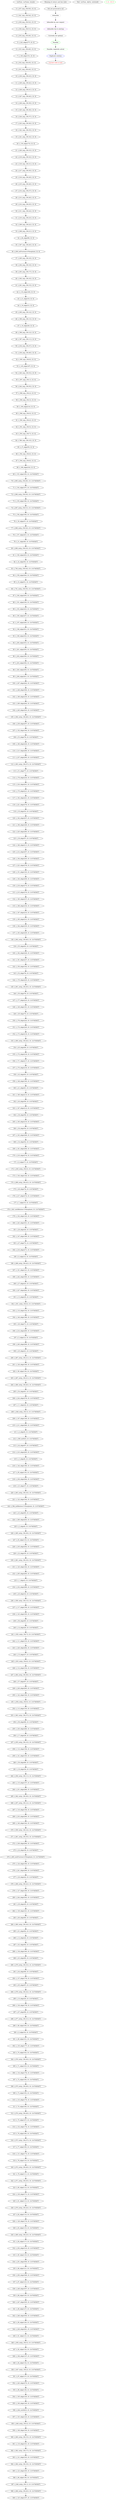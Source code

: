 digraph g {
legend_varNames [ label="varNum: varName, bounds" ]
legend_varNames_0 [ label="0: x_637_in(p_{58,50}), [0, 0]" ]
legend_varNames_1 [ label="1: x_641_in(p_{58,54}), [0, 0]" ]
legend_varNames_2 [ label="2: x_639_in(p_{58,52}), [0, 0]" ]
legend_varNames_3 [ label="3: x_638_in(p_{58,51}), [0, 0]" ]
legend_varNames_4 [ label="4: x_635_in(p_{58,48}), [0, 0]" ]
legend_varNames_5 [ label="5: x_222_edge(277), [0, 0]" ]
legend_varNames_6 [ label="6: x_633_in(p_{58,46}), [0, 0]" ]
legend_varNames_7 [ label="7: x_109_edge(151), [0, 0]" ]
legend_varNames_8 [ label="8: x_632_in(p_{58,45}), [0, 0]" ]
legend_varNames_9 [ label="9: x_631_in(p_{58,44}), [0, 0]" ]
legend_varNames_10 [ label="10: x_630_in(p_{58,43}), [0, 0]" ]
legend_varNames_11 [ label="11: x_629_in(p_{58,42}), [0, 0]" ]
legend_varNames_12 [ label="12: x_628_in(p_{58,41}), [0, 0]" ]
legend_varNames_13 [ label="13: x_627_in(p_{58,40}), [0, 0]" ]
legend_varNames_14 [ label="14: x_626_in(p_{58,39}), [0, 0]" ]
legend_varNames_15 [ label="15: x_625_in(p_{58,38}), [0, 0]" ]
legend_varNames_16 [ label="16: x_624_in(p_{58,37}), [0, 0]" ]
legend_varNames_17 [ label="17: x_623_in(p_{58,36}), [0, 0]" ]
legend_varNames_18 [ label="18: x_622_in(p_{58,35}), [0, 0]" ]
legend_varNames_19 [ label="19: x_621_in(p_{58,34}), [0, 0]" ]
legend_varNames_20 [ label="20: x_130_edge(172), [0, 0]" ]
legend_varNames_21 [ label="21: x_620_in(p_{58,33}), [0, 0]" ]
legend_varNames_22 [ label="22: x_619_in(p_{58,32}), [0, 0]" ]
legend_varNames_23 [ label="23: x_618_in(p_{58,31}), [0, 0]" ]
legend_varNames_24 [ label="24: x_617_in(p_{58,30}), [0, 0]" ]
legend_varNames_25 [ label="25: x_616_in(p_{58,29}), [0, 0]" ]
legend_varNames_26 [ label="26: x_615_in(p_{58,28}), [0, 0]" ]
legend_varNames_27 [ label="27: x_614_in(p_{58,27}), [0, 0]" ]
legend_varNames_28 [ label="28: x_613_in(p_{58,26}), [0, 0]" ]
legend_varNames_29 [ label="29: x_612_in(p_{58,25}), [0, 0]" ]
legend_varNames_30 [ label="30: x_611_in(p_{58,24}), [0, 0]" ]
legend_varNames_31 [ label="31: x_610_in(p_{58,23}), [0, 0]" ]
legend_varNames_32 [ label="32: x_609_in(p_{58,22}), [0, 0]" ]
legend_varNames_33 [ label="33: x_608_in(p_{58,21}), [0, 0]" ]
legend_varNames_34 [ label="34: x_66_edge(98), [0, 0]" ]
legend_varNames_35 [ label="35: x_607_in(p_{58,20}), [0, 0]" ]
legend_varNames_36 [ label="36: x_606_in(Fructose-6-Phosphate), [0, 0]" ]
legend_varNames_37 [ label="37: x_605_in(p_{58,19}), [0, 0]" ]
legend_varNames_38 [ label="38: x_604_in(p_{58,18}), [0, 0]" ]
legend_varNames_39 [ label="39: x_603_in(p_{58,17}), [0, 0]" ]
legend_varNames_40 [ label="40: x_602_in(p_{58,16}), [0, 0]" ]
legend_varNames_41 [ label="41: x_601_in(p_{58,15}), [0, 0]" ]
legend_varNames_42 [ label="42: x_118_edge(160), [0, 0]" ]
legend_varNames_43 [ label="43: x_21_edge(33), [0, 0]" ]
legend_varNames_44 [ label="44: x_19_edge(31), [0, 0]" ]
legend_varNames_45 [ label="45: x_600_in(p_{58,14}), [0, 0]" ]
legend_varNames_46 [ label="46: x_599_in(p_{58,13}), [0, 0]" ]
legend_varNames_47 [ label="47: x_16_edge(28), [0, 0]" ]
legend_varNames_48 [ label="48: x_598_in(p_{58,12}), [0, 0]" ]
legend_varNames_49 [ label="49: x_597_in(p_{58,11}), [0, 0]" ]
legend_varNames_50 [ label="50: x_634_in(p_{58,47}), [0, 0]" ]
legend_varNames_51 [ label="51: x_636_in(p_{58,49}), [0, 0]" ]
legend_varNames_52 [ label="52: x_595_in(p_{58,9}), [0, 0]" ]
legend_varNames_53 [ label="53: x_145_edge(187), [0, 0]" ]
legend_varNames_54 [ label="54: x_640_in(p_{58,53}), [0, 0]" ]
legend_varNames_55 [ label="55: x_587_in(p_{58,1}), [0, 0]" ]
legend_varNames_56 [ label="56: x_642_in(p_{58,55}), [0, 0]" ]
legend_varNames_57 [ label="57: x_588_in(p_{58,2}), [0, 0]" ]
legend_varNames_58 [ label="58: x_589_in(p_{58,3}), [0, 0]" ]
legend_varNames_59 [ label="59: x_169_edge(214), [0, 0]" ]
legend_varNames_60 [ label="60: x_586_in(p_{58,0}), [0, 0]" ]
legend_varNames_61 [ label="61: x_590_in(p_{58,4}), [0, 0]" ]
legend_varNames_62 [ label="62: x_591_in(p_{58,5}), [0, 0]" ]
legend_varNames_63 [ label="63: x_593_in(p_{58,7}), [0, 0]" ]
legend_varNames_64 [ label="64: x_596_in(p_{58,10}), [0, 0]" ]
legend_varNames_65 [ label="65: x_37_edge(55), [0, 0]" ]
legend_varNames_66 [ label="66: x_592_in(p_{58,6}), [0, 0]" ]
legend_varNames_67 [ label="67: x_594_in(p_{58,8}), [0, 0]" ]
legend_varNames_68 [ label="68: x_186_edge(232), [0, 0]" ]
legend_varNames_69 [ label="69: x_153_edge(195), [0, 2147483647]" ]
legend_varNames_70 [ label="70: x_695_out(p_{58,49}), [0, 2147483647]" ]
legend_varNames_71 [ label="71: x_154_edge(197), [0, 2147483647]" ]
legend_varNames_72 [ label="72: x_696_out(p_{58,50}), [0, 2147483647]" ]
legend_varNames_73 [ label="73: x_155_edge(198), [0, 2147483647]" ]
legend_varNames_74 [ label="74: x_697_out(p_{58,51}), [0, 2147483647]" ]
legend_varNames_75 [ label="75: x_156_edge(199), [0, 2147483647]" ]
legend_varNames_76 [ label="76: x_30_edge(47), [0, 2147483647]" ]
legend_varNames_77 [ label="77: x_698_out(p_{58,52}), [0, 2147483647]" ]
legend_varNames_78 [ label="78: x_157_edge(201), [0, 2147483647]" ]
legend_varNames_79 [ label="79: x_31_edge(48), [0, 2147483647]" ]
legend_varNames_80 [ label="80: x_699_out(p_{58,53}), [0, 2147483647]" ]
legend_varNames_81 [ label="81: x_158_edge(203), [0, 2147483647]" ]
legend_varNames_82 [ label="82: x_32_edge(50), [0, 2147483647]" ]
legend_varNames_83 [ label="83: x_700_out(p_{58,54}), [0, 2147483647]" ]
legend_varNames_84 [ label="84: x_159_edge(204), [0, 2147483647]" ]
legend_varNames_85 [ label="85: x_33_edge(51), [0, 2147483647]" ]
legend_varNames_86 [ label="86: x_701_out(p_{58,55}), [0, 2147483647]" ]
legend_varNames_87 [ label="87: x_160_edge(205), [0, 2147483647]" ]
legend_varNames_88 [ label="88: x_191_edge(239), [0, 2147483647]" ]
legend_varNames_89 [ label="89: x_193_edge(243), [0, 2147483647]" ]
legend_varNames_90 [ label="90: x_195_edge(247), [0, 2147483647]" ]
legend_varNames_91 [ label="91: x_197_edge(249), [0, 2147483647]" ]
legend_varNames_92 [ label="92: x_198_edge(251), [0, 2147483647]" ]
legend_varNames_93 [ label="93: x_199_edge(252), [0, 2147483647]" ]
legend_varNames_94 [ label="94: x_200_edge(253), [0, 2147483647]" ]
legend_varNames_95 [ label="95: x_201_edge(255), [0, 2147483647]" ]
legend_varNames_96 [ label="96: x_202_edge(256), [0, 2147483647]" ]
legend_varNames_97 [ label="97: x_203_edge(258), [0, 2147483647]" ]
legend_varNames_98 [ label="98: x_204_edge(259), [0, 2147483647]" ]
legend_varNames_99 [ label="99: x_206_edge(261), [0, 2147483647]" ]
legend_varNames_100 [ label="100: x_207_edge(262), [0, 2147483647]" ]
legend_varNames_101 [ label="101: x_248_edge(306), [0, 2147483647]" ]
legend_varNames_102 [ label="102: x_189_edge(235), [0, 2147483647]" ]
legend_varNames_103 [ label="103: x_209_edge(264), [0, 2147483647]" ]
legend_varNames_104 [ label="104: x_245_edge(303), [0, 2147483647]" ]
legend_varNames_105 [ label="105: x_694_out(p_{58,48}), [0, 2147483647]" ]
legend_varNames_106 [ label="106: x_239_edge(297), [0, 2147483647]" ]
legend_varNames_107 [ label="107: x_152_edge(194), [0, 2147483647]" ]
legend_varNames_108 [ label="108: x_53_edge(79), [0, 2147483647]" ]
legend_varNames_109 [ label="109: x_180_edge(226), [0, 2147483647]" ]
legend_varNames_110 [ label="110: x_213_edge(268), [0, 2147483647]" ]
legend_varNames_111 [ label="111: x_237_edge(295), [0, 2147483647]" ]
legend_varNames_112 [ label="112: x_693_out(p_{58,47}), [0, 2147483647]" ]
legend_varNames_113 [ label="113: x_51_edge(77), [0, 2147483647]" ]
legend_varNames_114 [ label="114: x_178_edge(224), [0, 2147483647]" ]
legend_varNames_115 [ label="115: x_234_edge(291), [0, 2147483647]" ]
legend_varNames_116 [ label="116: x_175_edge(221), [0, 2147483647]" ]
legend_varNames_117 [ label="117: x_192_edge(241), [0, 2147483647]" ]
legend_varNames_118 [ label="118: x_221_edge(276), [0, 2147483647]" ]
legend_varNames_119 [ label="119: x_35_edge(53), [0, 2147483647]" ]
legend_varNames_120 [ label="120: x_162_edge(207), [0, 2147483647]" ]
legend_varNames_121 [ label="121: x_196_edge(248), [0, 2147483647]" ]
legend_varNames_122 [ label="122: x_225_edge(280), [0, 2147483647]" ]
legend_varNames_123 [ label="123: x_39_edge(57), [0, 2147483647]" ]
legend_varNames_124 [ label="124: x_166_edge(211), [0, 2147483647]" ]
legend_varNames_125 [ label="125: x_212_edge(267), [0, 2147483647]" ]
legend_varNames_126 [ label="126: x_194_edge(245), [0, 2147483647]" ]
legend_varNames_127 [ label="127: x_223_edge(278), [0, 2147483647]" ]
legend_varNames_128 [ label="128: x_151_edge(193), [0, 2147483647]" ]
legend_varNames_129 [ label="129: x_164_edge(209), [0, 2147483647]" ]
legend_varNames_130 [ label="130: x_218_edge(273), [0, 2147483647]" ]
legend_varNames_131 [ label="131: x_215_edge(270), [0, 2147483647]" ]
legend_varNames_132 [ label="132: x_190_edge(237), [0, 2147483647]" ]
legend_varNames_133 [ label="133: x_188_edge(234), [0, 2147483647]" ]
legend_varNames_134 [ label="134: x_187_edge(233), [0, 2147483647]" ]
legend_varNames_135 [ label="135: x_185_edge(231), [0, 2147483647]" ]
legend_varNames_136 [ label="136: x_184_edge(230), [0, 2147483647]" ]
legend_varNames_137 [ label="137: x_183_edge(229), [0, 2147483647]" ]
legend_varNames_138 [ label="138: x_692_out(p_{58,46}), [0, 2147483647]" ]
legend_varNames_139 [ label="139: x_55_edge(83), [0, 2147483647]" ]
legend_varNames_140 [ label="140: x_182_edge(228), [0, 2147483647]" ]
legend_varNames_141 [ label="141: x_181_edge(227), [0, 2147483647]" ]
legend_varNames_142 [ label="142: x_150_edge(192), [0, 2147483647]" ]
legend_varNames_143 [ label="143: x_52_edge(78), [0, 2147483647]" ]
legend_varNames_144 [ label="144: x_179_edge(225), [0, 2147483647]" ]
legend_varNames_145 [ label="145: x_691_out(p_{58,45}), [0, 2147483647]" ]
legend_varNames_146 [ label="146: x_50_edge(76), [0, 2147483647]" ]
legend_varNames_147 [ label="147: x_177_edge(223), [0, 2147483647]" ]
legend_varNames_148 [ label="148: x_149_edge(191), [0, 2147483647]" ]
legend_varNames_149 [ label="149: x_49_edge(75), [0, 2147483647]" ]
legend_varNames_150 [ label="150: x_176_edge(222), [0, 2147483647]" ]
legend_varNames_151 [ label="151: x_174_edge(220), [0, 2147483647]" ]
legend_varNames_152 [ label="152: x_173_edge(219), [0, 2147483647]" ]
legend_varNames_153 [ label="153: x_690_out(p_{58,44}), [0, 2147483647]" ]
legend_varNames_154 [ label="154: x_45_edge(69), [0, 2147483647]" ]
legend_varNames_155 [ label="155: x_172_edge(218), [0, 2147483647]" ]
legend_varNames_156 [ label="156: x_171_edge(217), [0, 2147483647]" ]
legend_varNames_157 [ label="157: x_170_edge(216), [0, 2147483647]" ]
legend_varNames_158 [ label="158: x_42_edge(63), [0, 2147483647]" ]
legend_varNames_159 [ label="159: x_148_edge(190), [0, 2147483647]" ]
legend_varNames_160 [ label="160: x_41_edge(61), [0, 2147483647]" ]
legend_varNames_161 [ label="161: x_168_edge(213), [0, 2147483647]" ]
legend_varNames_162 [ label="162: x_40_edge(59), [0, 2147483647]" ]
legend_varNames_163 [ label="163: x_167_edge(212), [0, 2147483647]" ]
legend_varNames_164 [ label="164: x_38_edge(56), [0, 2147483647]" ]
legend_varNames_165 [ label="165: x_165_edge(210), [0, 2147483647]" ]
legend_varNames_166 [ label="166: x_36_edge(54), [0, 2147483647]" ]
legend_varNames_167 [ label="167: x_163_edge(208), [0, 2147483647]" ]
legend_varNames_168 [ label="168: x_34_edge(52), [0, 2147483647]" ]
legend_varNames_169 [ label="169: x_161_edge(206), [0, 2147483647]" ]
legend_varNames_170 [ label="170: x_219_edge(274), [0, 2147483647]" ]
legend_varNames_171 [ label="171: x_8_edge(17), [0, 2147483647]" ]
legend_varNames_172 [ label="172: x_645_out(p_{58,0}), [0, 2147483647]" ]
legend_varNames_173 [ label="173: x_104_edge(144), [0, 2147483647]" ]
legend_varNames_174 [ label="174: x_689_out(p_{58,43}), [0, 2147483647]" ]
legend_varNames_175 [ label="175: x_48_edge(74), [0, 2147483647]" ]
legend_varNames_176 [ label="176: x_217_edge(272), [0, 2147483647]" ]
legend_varNames_177 [ label="177: x_7_edge(15), [0, 2147483647]" ]
legend_varNames_178 [ label="178: x_643_out(Ribulose-5-Phosphate), [0, 2147483647]" ]
legend_varNames_179 [ label="179: x_102_edge(142), [0, 2147483647]" ]
legend_varNames_180 [ label="180: x_243_edge(301), [0, 2147483647]" ]
legend_varNames_181 [ label="181: x_28_edge(44), [0, 2147483647]" ]
legend_varNames_182 [ label="182: x_147_edge(189), [0, 2147483647]" ]
legend_varNames_183 [ label="183: x_47_edge(73), [0, 2147483647]" ]
legend_varNames_184 [ label="184: x_216_edge(271), [0, 2147483647]" ]
legend_varNames_185 [ label="185: x_6_edge(14), [0, 2147483647]" ]
legend_varNames_186 [ label="186: x_688_out(p_{58,42}), [0, 2147483647]" ]
legend_varNames_187 [ label="187: x_101_edge(141), [0, 2147483647]" ]
legend_varNames_188 [ label="188: x_242_edge(300), [0, 2147483647]" ]
legend_varNames_189 [ label="189: x_27_edge(43), [0, 2147483647]" ]
legend_varNames_190 [ label="190: x_227_edge(282), [0, 2147483647]" ]
legend_varNames_191 [ label="191: x_13_edge(25), [0, 2147483647]" ]
legend_varNames_192 [ label="192: x_651_out(p_{58,6}), [0, 2147483647]" ]
legend_varNames_193 [ label="193: x_110_edge(152), [0, 2147483647]" ]
legend_varNames_194 [ label="194: x_146_edge(188), [0, 2147483647]" ]
legend_varNames_195 [ label="195: x_46_edge(71), [0, 2147483647]" ]
legend_varNames_196 [ label="196: x_214_edge(269), [0, 2147483647]" ]
legend_varNames_197 [ label="197: x_5_edge(12), [0, 2147483647]" ]
legend_varNames_198 [ label="198: x_240_edge(298), [0, 2147483647]" ]
legend_varNames_199 [ label="199: x_25_edge(41), [0, 2147483647]" ]
legend_varNames_200 [ label="200: x_667_out(p_{58,21}), [0, 2147483647]" ]
legend_varNames_201 [ label="201: x_126_edge(168), [0, 2147483647]" ]
legend_varNames_202 [ label="202: x_99_edge(139), [0, 2147483647]" ]
legend_varNames_203 [ label="203: x_687_out(p_{58,41}), [0, 2147483647]" ]
legend_varNames_204 [ label="204: x_686_out(p_{58,40}), [0, 2147483647]" ]
legend_varNames_205 [ label="205: x_54_edge(81), [0, 2147483647]" ]
legend_varNames_206 [ label="206: x_224_edge(279), [0, 2147483647]" ]
legend_varNames_207 [ label="207: x_11_edge(22), [0, 2147483647]" ]
legend_varNames_208 [ label="208: x_648_out(p_{58,3}), [0, 2147483647]" ]
legend_varNames_209 [ label="209: x_107_edge(149), [0, 2147483647]" ]
legend_varNames_210 [ label="210: x_211_edge(266), [0, 2147483647]" ]
legend_varNames_211 [ label="211: x_4_edge(9), [0, 2147483647]" ]
legend_varNames_212 [ label="212: x_585_in(H2O), [0, 2147483647]" ]
legend_varNames_213 [ label="213: x_44_edge(67), [0, 2147483647]" ]
legend_varNames_214 [ label="214: x_210_edge(265), [0, 2147483647]" ]
legend_varNames_215 [ label="215: x_3_edge(8), [0, 2147483647]" ]
legend_varNames_216 [ label="216: x_144_edge(186), [0, 2147483647]" ]
legend_varNames_217 [ label="217: x_95_edge(135), [0, 2147483647]" ]
legend_varNames_218 [ label="218: x_236_edge(294), [0, 2147483647]" ]
legend_varNames_219 [ label="219: x_23_edge(37), [0, 2147483647]" ]
legend_varNames_220 [ label="220: x_663_out(p_{58,18}), [0, 2147483647]" ]
legend_varNames_221 [ label="221: x_122_edge(164), [0, 2147483647]" ]
legend_varNames_222 [ label="222: x_584_in(Ribulose-5-Phosphate), [0, 2147483647]" ]
legend_varNames_223 [ label="223: x_43_edge(65), [0, 2147483647]" ]
legend_varNames_224 [ label="224: x_208_edge(263), [0, 2147483647]" ]
legend_varNames_225 [ label="225: x_2_edge(6), [0, 2147483647]" ]
legend_varNames_226 [ label="226: x_685_out(p_{58,39}), [0, 2147483647]" ]
legend_varNames_227 [ label="227: x_93_edge(133), [0, 2147483647]" ]
legend_varNames_228 [ label="228: x_235_edge(292), [0, 2147483647]" ]
legend_varNames_229 [ label="229: x_22_edge(35), [0, 2147483647]" ]
legend_varNames_230 [ label="230: x_661_out(p_{58,16}), [0, 2147483647]" ]
legend_varNames_231 [ label="231: x_120_edge(162), [0, 2147483647]" ]
legend_varNames_232 [ label="232: x_205_edge(260), [0, 2147483647]" ]
legend_varNames_233 [ label="233: x_1_edge(3), [0, 2147483647]" ]
legend_varNames_234 [ label="234: x_232_edge(289), [0, 2147483647]" ]
legend_varNames_235 [ label="235: x_20_edge(32), [0, 2147483647]" ]
legend_varNames_236 [ label="236: x_658_out(p_{58,13}), [0, 2147483647]" ]
legend_varNames_237 [ label="237: x_117_edge(159), [0, 2147483647]" ]
legend_varNames_238 [ label="238: x_143_edge(185), [0, 2147483647]" ]
legend_varNames_239 [ label="239: x_56_edge(85), [0, 2147483647]" ]
legend_varNames_240 [ label="240: x_14_edge(26), [0, 2147483647]" ]
legend_varNames_241 [ label="241: x_652_out(p_{58,7}), [0, 2147483647]" ]
legend_varNames_242 [ label="242: x_111_edge(153), [0, 2147483647]" ]
legend_varNames_243 [ label="243: x_228_edge(284), [0, 2147483647]" ]
legend_varNames_244 [ label="244: x_15_edge(27), [0, 2147483647]" ]
legend_varNames_245 [ label="245: x_653_out(p_{58,8}), [0, 2147483647]" ]
legend_varNames_246 [ label="246: x_112_edge(154), [0, 2147483647]" ]
legend_varNames_247 [ label="247: x_684_out(p_{58,38}), [0, 2147483647]" ]
legend_varNames_248 [ label="248: x_57_edge(87), [0, 2147483647]" ]
legend_varNames_249 [ label="249: x_229_edge(285), [0, 2147483647]" ]
legend_varNames_250 [ label="250: x_142_edge(184), [0, 2147483647]" ]
legend_varNames_251 [ label="251: x_654_out(p_{58,9}), [0, 2147483647]" ]
legend_varNames_252 [ label="252: x_113_edge(155), [0, 2147483647]" ]
legend_varNames_253 [ label="253: x_683_out(p_{58,37}), [0, 2147483647]" ]
legend_varNames_254 [ label="254: x_58_edge(88), [0, 2147483647]" ]
legend_varNames_255 [ label="255: x_230_edge(286), [0, 2147483647]" ]
legend_varNames_256 [ label="256: x_17_edge(29), [0, 2147483647]" ]
legend_varNames_257 [ label="257: x_655_out(p_{58,10}), [0, 2147483647]" ]
legend_varNames_258 [ label="258: x_114_edge(156), [0, 2147483647]" ]
legend_varNames_259 [ label="259: x_141_edge(183), [0, 2147483647]" ]
legend_varNames_260 [ label="260: x_59_edge(89), [0, 2147483647]" ]
legend_varNames_261 [ label="261: x_18_edge(30), [0, 2147483647]" ]
legend_varNames_262 [ label="262: x_656_out(p_{58,11}), [0, 2147483647]" ]
legend_varNames_263 [ label="263: x_115_edge(157), [0, 2147483647]" ]
legend_varNames_264 [ label="264: x_231_edge(288), [0, 2147483647]" ]
legend_varNames_265 [ label="265: x_682_out(p_{58,36}), [0, 2147483647]" ]
legend_varNames_266 [ label="266: x_657_out(p_{58,12}), [0, 2147483647]" ]
legend_varNames_267 [ label="267: x_116_edge(158), [0, 2147483647]" ]
legend_varNames_268 [ label="268: x_233_edge(290), [0, 2147483647]" ]
legend_varNames_269 [ label="269: x_140_edge(182), [0, 2147483647]" ]
legend_varNames_270 [ label="270: x_659_out(p_{58,14}), [0, 2147483647]" ]
legend_varNames_271 [ label="271: x_681_out(p_{58,35}), [0, 2147483647]" ]
legend_varNames_272 [ label="272: x_238_edge(296), [0, 2147483647]" ]
legend_varNames_273 [ label="273: x_24_edge(39), [0, 2147483647]" ]
legend_varNames_274 [ label="274: x_665_out(Fructose-6-Phosphate), [0, 2147483647]" ]
legend_varNames_275 [ label="275: x_124_edge(166), [0, 2147483647]" ]
legend_varNames_276 [ label="276: x_241_edge(299), [0, 2147483647]" ]
legend_varNames_277 [ label="277: x_26_edge(42), [0, 2147483647]" ]
legend_varNames_278 [ label="278: x_668_out(p_{58,22}), [0, 2147483647]" ]
legend_varNames_279 [ label="279: x_127_edge(169), [0, 2147483647]" ]
legend_varNames_280 [ label="280: x_244_edge(302), [0, 2147483647]" ]
legend_varNames_281 [ label="281: x_29_edge(45), [0, 2147483647]" ]
legend_varNames_282 [ label="282: x_139_edge(181), [0, 2147483647]" ]
legend_varNames_283 [ label="283: x_60_edge(90), [0, 2147483647]" ]
legend_varNames_284 [ label="284: x_680_out(p_{58,34}), [0, 2147483647]" ]
legend_varNames_285 [ label="285: x_61_edge(92), [0, 2147483647]" ]
legend_varNames_286 [ label="286: x_12_edge(24), [0, 2147483647]" ]
legend_varNames_287 [ label="287: x_62_edge(94), [0, 2147483647]" ]
legend_varNames_288 [ label="288: x_138_edge(180), [0, 2147483647]" ]
legend_varNames_289 [ label="289: x_63_edge(95), [0, 2147483647]" ]
legend_varNames_290 [ label="290: x_679_out(p_{58,33}), [0, 2147483647]" ]
legend_varNames_291 [ label="291: x_64_edge(96), [0, 2147483647]" ]
legend_varNames_292 [ label="292: x_137_edge(179), [0, 2147483647]" ]
legend_varNames_293 [ label="293: x_65_edge(97), [0, 2147483647]" ]
legend_varNames_294 [ label="294: x_678_out(p_{58,32}), [0, 2147483647]" ]
legend_varNames_295 [ label="295: x_10_edge(20), [0, 2147483647]" ]
legend_varNames_296 [ label="296: x_136_edge(178), [0, 2147483647]" ]
legend_varNames_297 [ label="297: x_67_edge(99), [0, 2147483647]" ]
legend_varNames_298 [ label="298: x_677_out(p_{58,31}), [0, 2147483647]" ]
legend_varNames_299 [ label="299: x_68_edge(100), [0, 2147483647]" ]
legend_varNames_300 [ label="300: x_9_edge(18), [0, 2147483647]" ]
legend_varNames_301 [ label="301: x_69_edge(101), [0, 2147483647]" ]
legend_varNames_302 [ label="302: x_135_edge(177), [0, 2147483647]" ]
legend_varNames_303 [ label="303: x_70_edge(102), [0, 2147483647]" ]
legend_varNames_304 [ label="304: x_676_out(p_{58,30}), [0, 2147483647]" ]
legend_varNames_305 [ label="305: x_71_edge(103), [0, 2147483647]" ]
legend_varNames_306 [ label="306: x_134_edge(176), [0, 2147483647]" ]
legend_varNames_307 [ label="307: x_72_edge(104), [0, 2147483647]" ]
legend_varNames_308 [ label="308: x_675_out(p_{58,29}), [0, 2147483647]" ]
legend_varNames_309 [ label="309: x_73_edge(105), [0, 2147483647]" ]
legend_varNames_310 [ label="310: x_133_edge(175), [0, 2147483647]" ]
legend_varNames_311 [ label="311: x_74_edge(106), [0, 2147483647]" ]
legend_varNames_312 [ label="312: x_674_out(p_{58,28}), [0, 2147483647]" ]
legend_varNames_313 [ label="313: x_75_edge(107), [0, 2147483647]" ]
legend_varNames_314 [ label="314: x_132_edge(174), [0, 2147483647]" ]
legend_varNames_315 [ label="315: x_76_edge(108), [0, 2147483647]" ]
legend_varNames_316 [ label="316: x_673_out(p_{58,27}), [0, 2147483647]" ]
legend_varNames_317 [ label="317: x_77_edge(109), [0, 2147483647]" ]
legend_varNames_318 [ label="318: x_131_edge(173), [0, 2147483647]" ]
legend_varNames_319 [ label="319: x_78_edge(110), [0, 2147483647]" ]
legend_varNames_320 [ label="320: x_672_out(p_{58,26}), [0, 2147483647]" ]
legend_varNames_321 [ label="321: x_79_edge(111), [0, 2147483647]" ]
legend_varNames_322 [ label="322: x_671_out(p_{58,25}), [0, 2147483647]" ]
legend_varNames_323 [ label="323: x_80_edge(112), [0, 2147483647]" ]
legend_varNames_324 [ label="324: x_129_edge(171), [0, 2147483647]" ]
legend_varNames_325 [ label="325: x_81_edge(113), [0, 2147483647]" ]
legend_varNames_326 [ label="326: x_670_out(p_{58,24}), [0, 2147483647]" ]
legend_varNames_327 [ label="327: x_82_edge(114), [0, 2147483647]" ]
legend_varNames_328 [ label="328: x_128_edge(170), [0, 2147483647]" ]
legend_varNames_329 [ label="329: x_83_edge(115), [0, 2147483647]" ]
legend_varNames_330 [ label="330: x_669_out(p_{58,23}), [0, 2147483647]" ]
legend_varNames_331 [ label="331: x_84_edge(117), [0, 2147483647]" ]
legend_varNames_332 [ label="332: x_252_edge(310), [0, 2147483647]" ]
legend_varNames_333 [ label="333: x_85_edge(119), [0, 2147483647]" ]
legend_varNames_334 [ label="334: x_251_edge(309), [0, 2147483647]" ]
legend_varNames_335 [ label="335: x_86_edge(121), [0, 2147483647]" ]
legend_varNames_336 [ label="336: x_250_edge(308), [0, 2147483647]" ]
legend_varNames_337 [ label="337: x_87_edge(123), [0, 2147483647]" ]
legend_varNames_338 [ label="338: x_249_edge(307), [0, 2147483647]" ]
legend_varNames_339 [ label="339: x_88_edge(125), [0, 2147483647]" ]
legend_varNames_340 [ label="340: x_247_edge(305), [0, 2147483647]" ]
legend_varNames_341 [ label="341: x_89_edge(127), [0, 2147483647]" ]
legend_varNames_342 [ label="342: x_246_edge(304), [0, 2147483647]" ]
legend_varNames_343 [ label="343: x_90_edge(129), [0, 2147483647]" ]
legend_varNames_344 [ label="344: x_226_edge(281), [0, 2147483647]" ]
legend_varNames_345 [ label="345: x_91_edge(131), [0, 2147483647]" ]
legend_varNames_346 [ label="346: x_650_out(p_{58,5}), [0, 2147483647]" ]
legend_varNames_347 [ label="347: x_92_edge(132), [0, 2147483647]" ]
legend_varNames_348 [ label="348: x_106_edge(147), [0, 2147483647]" ]
legend_varNames_349 [ label="349: x_94_edge(134), [0, 2147483647]" ]
legend_varNames_350 [ label="350: x_647_out(p_{58,2}), [0, 2147483647]" ]
legend_varNames_351 [ label="351: x_97_edge(137), [0, 2147483647]" ]
legend_varNames_352 [ label="352: x_220_edge(275), [0, 2147483647]" ]
legend_varNames_353 [ label="353: x_98_edge(138), [0, 2147483647]" ]
legend_varNames_354 [ label="354: x_105_edge(145), [0, 2147483647]" ]
legend_varNames_355 [ label="355: x_100_edge(140), [0, 2147483647]" ]
legend_varNames_356 [ label="356: x_644_out(H2O), [0, 2147483647]" ]
legend_varNames_357 [ label="357: x_103_edge(143), [0, 2147483647]" ]
legend_varNames_358 [ label="358: x_649_out(p_{58,4}), [0, 2147483647]" ]
legend_varNames_359 [ label="359: x_108_edge(150), [0, 2147483647]" ]
legend_varNames_360 [ label="360: x_660_out(p_{58,15}), [0, 2147483647]" ]
legend_varNames_361 [ label="361: x_119_edge(161), [0, 2147483647]" ]
legend_varNames_362 [ label="362: x_662_out(p_{58,17}), [0, 2147483647]" ]
legend_varNames_363 [ label="363: x_121_edge(163), [0, 2147483647]" ]
legend_varNames_364 [ label="364: x_664_out(p_{58,19}), [0, 2147483647]" ]
legend_varNames_365 [ label="365: x_123_edge(165), [0, 2147483647]" ]
legend_varNames_366 [ label="366: x_96_edge(136), [0, 2147483647]" ]
legend_varNames_367 [ label="367: x_646_out(p_{58,1}), [0, 2147483647]" ]
legend_varNames_368 [ label="368: x_666_out(p_{58,20}), [0, 2147483647]" ]
legend_varNames_369 [ label="369: x_125_edge(167), [0, 2147483647]" ]
legend_varNames -> legend_varNames_0
legend_varNames_0 -> legend_varNames_1
legend_varNames_1 -> legend_varNames_2
legend_varNames_2 -> legend_varNames_3
legend_varNames_3 -> legend_varNames_4
legend_varNames_4 -> legend_varNames_5
legend_varNames_5 -> legend_varNames_6
legend_varNames_6 -> legend_varNames_7
legend_varNames_7 -> legend_varNames_8
legend_varNames_8 -> legend_varNames_9
legend_varNames_9 -> legend_varNames_10
legend_varNames_10 -> legend_varNames_11
legend_varNames_11 -> legend_varNames_12
legend_varNames_12 -> legend_varNames_13
legend_varNames_13 -> legend_varNames_14
legend_varNames_14 -> legend_varNames_15
legend_varNames_15 -> legend_varNames_16
legend_varNames_16 -> legend_varNames_17
legend_varNames_17 -> legend_varNames_18
legend_varNames_18 -> legend_varNames_19
legend_varNames_19 -> legend_varNames_20
legend_varNames_20 -> legend_varNames_21
legend_varNames_21 -> legend_varNames_22
legend_varNames_22 -> legend_varNames_23
legend_varNames_23 -> legend_varNames_24
legend_varNames_24 -> legend_varNames_25
legend_varNames_25 -> legend_varNames_26
legend_varNames_26 -> legend_varNames_27
legend_varNames_27 -> legend_varNames_28
legend_varNames_28 -> legend_varNames_29
legend_varNames_29 -> legend_varNames_30
legend_varNames_30 -> legend_varNames_31
legend_varNames_31 -> legend_varNames_32
legend_varNames_32 -> legend_varNames_33
legend_varNames_33 -> legend_varNames_34
legend_varNames_34 -> legend_varNames_35
legend_varNames_35 -> legend_varNames_36
legend_varNames_36 -> legend_varNames_37
legend_varNames_37 -> legend_varNames_38
legend_varNames_38 -> legend_varNames_39
legend_varNames_39 -> legend_varNames_40
legend_varNames_40 -> legend_varNames_41
legend_varNames_41 -> legend_varNames_42
legend_varNames_42 -> legend_varNames_43
legend_varNames_43 -> legend_varNames_44
legend_varNames_44 -> legend_varNames_45
legend_varNames_45 -> legend_varNames_46
legend_varNames_46 -> legend_varNames_47
legend_varNames_47 -> legend_varNames_48
legend_varNames_48 -> legend_varNames_49
legend_varNames_49 -> legend_varNames_50
legend_varNames_50 -> legend_varNames_51
legend_varNames_51 -> legend_varNames_52
legend_varNames_52 -> legend_varNames_53
legend_varNames_53 -> legend_varNames_54
legend_varNames_54 -> legend_varNames_55
legend_varNames_55 -> legend_varNames_56
legend_varNames_56 -> legend_varNames_57
legend_varNames_57 -> legend_varNames_58
legend_varNames_58 -> legend_varNames_59
legend_varNames_59 -> legend_varNames_60
legend_varNames_60 -> legend_varNames_61
legend_varNames_61 -> legend_varNames_62
legend_varNames_62 -> legend_varNames_63
legend_varNames_63 -> legend_varNames_64
legend_varNames_64 -> legend_varNames_65
legend_varNames_65 -> legend_varNames_66
legend_varNames_66 -> legend_varNames_67
legend_varNames_67 -> legend_varNames_68
legend_varNames_68 -> legend_varNames_69
legend_varNames_69 -> legend_varNames_70
legend_varNames_70 -> legend_varNames_71
legend_varNames_71 -> legend_varNames_72
legend_varNames_72 -> legend_varNames_73
legend_varNames_73 -> legend_varNames_74
legend_varNames_74 -> legend_varNames_75
legend_varNames_75 -> legend_varNames_76
legend_varNames_76 -> legend_varNames_77
legend_varNames_77 -> legend_varNames_78
legend_varNames_78 -> legend_varNames_79
legend_varNames_79 -> legend_varNames_80
legend_varNames_80 -> legend_varNames_81
legend_varNames_81 -> legend_varNames_82
legend_varNames_82 -> legend_varNames_83
legend_varNames_83 -> legend_varNames_84
legend_varNames_84 -> legend_varNames_85
legend_varNames_85 -> legend_varNames_86
legend_varNames_86 -> legend_varNames_87
legend_varNames_87 -> legend_varNames_88
legend_varNames_88 -> legend_varNames_89
legend_varNames_89 -> legend_varNames_90
legend_varNames_90 -> legend_varNames_91
legend_varNames_91 -> legend_varNames_92
legend_varNames_92 -> legend_varNames_93
legend_varNames_93 -> legend_varNames_94
legend_varNames_94 -> legend_varNames_95
legend_varNames_95 -> legend_varNames_96
legend_varNames_96 -> legend_varNames_97
legend_varNames_97 -> legend_varNames_98
legend_varNames_98 -> legend_varNames_99
legend_varNames_99 -> legend_varNames_100
legend_varNames_100 -> legend_varNames_101
legend_varNames_101 -> legend_varNames_102
legend_varNames_102 -> legend_varNames_103
legend_varNames_103 -> legend_varNames_104
legend_varNames_104 -> legend_varNames_105
legend_varNames_105 -> legend_varNames_106
legend_varNames_106 -> legend_varNames_107
legend_varNames_107 -> legend_varNames_108
legend_varNames_108 -> legend_varNames_109
legend_varNames_109 -> legend_varNames_110
legend_varNames_110 -> legend_varNames_111
legend_varNames_111 -> legend_varNames_112
legend_varNames_112 -> legend_varNames_113
legend_varNames_113 -> legend_varNames_114
legend_varNames_114 -> legend_varNames_115
legend_varNames_115 -> legend_varNames_116
legend_varNames_116 -> legend_varNames_117
legend_varNames_117 -> legend_varNames_118
legend_varNames_118 -> legend_varNames_119
legend_varNames_119 -> legend_varNames_120
legend_varNames_120 -> legend_varNames_121
legend_varNames_121 -> legend_varNames_122
legend_varNames_122 -> legend_varNames_123
legend_varNames_123 -> legend_varNames_124
legend_varNames_124 -> legend_varNames_125
legend_varNames_125 -> legend_varNames_126
legend_varNames_126 -> legend_varNames_127
legend_varNames_127 -> legend_varNames_128
legend_varNames_128 -> legend_varNames_129
legend_varNames_129 -> legend_varNames_130
legend_varNames_130 -> legend_varNames_131
legend_varNames_131 -> legend_varNames_132
legend_varNames_132 -> legend_varNames_133
legend_varNames_133 -> legend_varNames_134
legend_varNames_134 -> legend_varNames_135
legend_varNames_135 -> legend_varNames_136
legend_varNames_136 -> legend_varNames_137
legend_varNames_137 -> legend_varNames_138
legend_varNames_138 -> legend_varNames_139
legend_varNames_139 -> legend_varNames_140
legend_varNames_140 -> legend_varNames_141
legend_varNames_141 -> legend_varNames_142
legend_varNames_142 -> legend_varNames_143
legend_varNames_143 -> legend_varNames_144
legend_varNames_144 -> legend_varNames_145
legend_varNames_145 -> legend_varNames_146
legend_varNames_146 -> legend_varNames_147
legend_varNames_147 -> legend_varNames_148
legend_varNames_148 -> legend_varNames_149
legend_varNames_149 -> legend_varNames_150
legend_varNames_150 -> legend_varNames_151
legend_varNames_151 -> legend_varNames_152
legend_varNames_152 -> legend_varNames_153
legend_varNames_153 -> legend_varNames_154
legend_varNames_154 -> legend_varNames_155
legend_varNames_155 -> legend_varNames_156
legend_varNames_156 -> legend_varNames_157
legend_varNames_157 -> legend_varNames_158
legend_varNames_158 -> legend_varNames_159
legend_varNames_159 -> legend_varNames_160
legend_varNames_160 -> legend_varNames_161
legend_varNames_161 -> legend_varNames_162
legend_varNames_162 -> legend_varNames_163
legend_varNames_163 -> legend_varNames_164
legend_varNames_164 -> legend_varNames_165
legend_varNames_165 -> legend_varNames_166
legend_varNames_166 -> legend_varNames_167
legend_varNames_167 -> legend_varNames_168
legend_varNames_168 -> legend_varNames_169
legend_varNames_169 -> legend_varNames_170
legend_varNames_170 -> legend_varNames_171
legend_varNames_171 -> legend_varNames_172
legend_varNames_172 -> legend_varNames_173
legend_varNames_173 -> legend_varNames_174
legend_varNames_174 -> legend_varNames_175
legend_varNames_175 -> legend_varNames_176
legend_varNames_176 -> legend_varNames_177
legend_varNames_177 -> legend_varNames_178
legend_varNames_178 -> legend_varNames_179
legend_varNames_179 -> legend_varNames_180
legend_varNames_180 -> legend_varNames_181
legend_varNames_181 -> legend_varNames_182
legend_varNames_182 -> legend_varNames_183
legend_varNames_183 -> legend_varNames_184
legend_varNames_184 -> legend_varNames_185
legend_varNames_185 -> legend_varNames_186
legend_varNames_186 -> legend_varNames_187
legend_varNames_187 -> legend_varNames_188
legend_varNames_188 -> legend_varNames_189
legend_varNames_189 -> legend_varNames_190
legend_varNames_190 -> legend_varNames_191
legend_varNames_191 -> legend_varNames_192
legend_varNames_192 -> legend_varNames_193
legend_varNames_193 -> legend_varNames_194
legend_varNames_194 -> legend_varNames_195
legend_varNames_195 -> legend_varNames_196
legend_varNames_196 -> legend_varNames_197
legend_varNames_197 -> legend_varNames_198
legend_varNames_198 -> legend_varNames_199
legend_varNames_199 -> legend_varNames_200
legend_varNames_200 -> legend_varNames_201
legend_varNames_201 -> legend_varNames_202
legend_varNames_202 -> legend_varNames_203
legend_varNames_203 -> legend_varNames_204
legend_varNames_204 -> legend_varNames_205
legend_varNames_205 -> legend_varNames_206
legend_varNames_206 -> legend_varNames_207
legend_varNames_207 -> legend_varNames_208
legend_varNames_208 -> legend_varNames_209
legend_varNames_209 -> legend_varNames_210
legend_varNames_210 -> legend_varNames_211
legend_varNames_211 -> legend_varNames_212
legend_varNames_212 -> legend_varNames_213
legend_varNames_213 -> legend_varNames_214
legend_varNames_214 -> legend_varNames_215
legend_varNames_215 -> legend_varNames_216
legend_varNames_216 -> legend_varNames_217
legend_varNames_217 -> legend_varNames_218
legend_varNames_218 -> legend_varNames_219
legend_varNames_219 -> legend_varNames_220
legend_varNames_220 -> legend_varNames_221
legend_varNames_221 -> legend_varNames_222
legend_varNames_222 -> legend_varNames_223
legend_varNames_223 -> legend_varNames_224
legend_varNames_224 -> legend_varNames_225
legend_varNames_225 -> legend_varNames_226
legend_varNames_226 -> legend_varNames_227
legend_varNames_227 -> legend_varNames_228
legend_varNames_228 -> legend_varNames_229
legend_varNames_229 -> legend_varNames_230
legend_varNames_230 -> legend_varNames_231
legend_varNames_231 -> legend_varNames_232
legend_varNames_232 -> legend_varNames_233
legend_varNames_233 -> legend_varNames_234
legend_varNames_234 -> legend_varNames_235
legend_varNames_235 -> legend_varNames_236
legend_varNames_236 -> legend_varNames_237
legend_varNames_237 -> legend_varNames_238
legend_varNames_238 -> legend_varNames_239
legend_varNames_239 -> legend_varNames_240
legend_varNames_240 -> legend_varNames_241
legend_varNames_241 -> legend_varNames_242
legend_varNames_242 -> legend_varNames_243
legend_varNames_243 -> legend_varNames_244
legend_varNames_244 -> legend_varNames_245
legend_varNames_245 -> legend_varNames_246
legend_varNames_246 -> legend_varNames_247
legend_varNames_247 -> legend_varNames_248
legend_varNames_248 -> legend_varNames_249
legend_varNames_249 -> legend_varNames_250
legend_varNames_250 -> legend_varNames_251
legend_varNames_251 -> legend_varNames_252
legend_varNames_252 -> legend_varNames_253
legend_varNames_253 -> legend_varNames_254
legend_varNames_254 -> legend_varNames_255
legend_varNames_255 -> legend_varNames_256
legend_varNames_256 -> legend_varNames_257
legend_varNames_257 -> legend_varNames_258
legend_varNames_258 -> legend_varNames_259
legend_varNames_259 -> legend_varNames_260
legend_varNames_260 -> legend_varNames_261
legend_varNames_261 -> legend_varNames_262
legend_varNames_262 -> legend_varNames_263
legend_varNames_263 -> legend_varNames_264
legend_varNames_264 -> legend_varNames_265
legend_varNames_265 -> legend_varNames_266
legend_varNames_266 -> legend_varNames_267
legend_varNames_267 -> legend_varNames_268
legend_varNames_268 -> legend_varNames_269
legend_varNames_269 -> legend_varNames_270
legend_varNames_270 -> legend_varNames_271
legend_varNames_271 -> legend_varNames_272
legend_varNames_272 -> legend_varNames_273
legend_varNames_273 -> legend_varNames_274
legend_varNames_274 -> legend_varNames_275
legend_varNames_275 -> legend_varNames_276
legend_varNames_276 -> legend_varNames_277
legend_varNames_277 -> legend_varNames_278
legend_varNames_278 -> legend_varNames_279
legend_varNames_279 -> legend_varNames_280
legend_varNames_280 -> legend_varNames_281
legend_varNames_281 -> legend_varNames_282
legend_varNames_282 -> legend_varNames_283
legend_varNames_283 -> legend_varNames_284
legend_varNames_284 -> legend_varNames_285
legend_varNames_285 -> legend_varNames_286
legend_varNames_286 -> legend_varNames_287
legend_varNames_287 -> legend_varNames_288
legend_varNames_288 -> legend_varNames_289
legend_varNames_289 -> legend_varNames_290
legend_varNames_290 -> legend_varNames_291
legend_varNames_291 -> legend_varNames_292
legend_varNames_292 -> legend_varNames_293
legend_varNames_293 -> legend_varNames_294
legend_varNames_294 -> legend_varNames_295
legend_varNames_295 -> legend_varNames_296
legend_varNames_296 -> legend_varNames_297
legend_varNames_297 -> legend_varNames_298
legend_varNames_298 -> legend_varNames_299
legend_varNames_299 -> legend_varNames_300
legend_varNames_300 -> legend_varNames_301
legend_varNames_301 -> legend_varNames_302
legend_varNames_302 -> legend_varNames_303
legend_varNames_303 -> legend_varNames_304
legend_varNames_304 -> legend_varNames_305
legend_varNames_305 -> legend_varNames_306
legend_varNames_306 -> legend_varNames_307
legend_varNames_307 -> legend_varNames_308
legend_varNames_308 -> legend_varNames_309
legend_varNames_309 -> legend_varNames_310
legend_varNames_310 -> legend_varNames_311
legend_varNames_311 -> legend_varNames_312
legend_varNames_312 -> legend_varNames_313
legend_varNames_313 -> legend_varNames_314
legend_varNames_314 -> legend_varNames_315
legend_varNames_315 -> legend_varNames_316
legend_varNames_316 -> legend_varNames_317
legend_varNames_317 -> legend_varNames_318
legend_varNames_318 -> legend_varNames_319
legend_varNames_319 -> legend_varNames_320
legend_varNames_320 -> legend_varNames_321
legend_varNames_321 -> legend_varNames_322
legend_varNames_322 -> legend_varNames_323
legend_varNames_323 -> legend_varNames_324
legend_varNames_324 -> legend_varNames_325
legend_varNames_325 -> legend_varNames_326
legend_varNames_326 -> legend_varNames_327
legend_varNames_327 -> legend_varNames_328
legend_varNames_328 -> legend_varNames_329
legend_varNames_329 -> legend_varNames_330
legend_varNames_330 -> legend_varNames_331
legend_varNames_331 -> legend_varNames_332
legend_varNames_332 -> legend_varNames_333
legend_varNames_333 -> legend_varNames_334
legend_varNames_334 -> legend_varNames_335
legend_varNames_335 -> legend_varNames_336
legend_varNames_336 -> legend_varNames_337
legend_varNames_337 -> legend_varNames_338
legend_varNames_338 -> legend_varNames_339
legend_varNames_339 -> legend_varNames_340
legend_varNames_340 -> legend_varNames_341
legend_varNames_341 -> legend_varNames_342
legend_varNames_342 -> legend_varNames_343
legend_varNames_343 -> legend_varNames_344
legend_varNames_344 -> legend_varNames_345
legend_varNames_345 -> legend_varNames_346
legend_varNames_346 -> legend_varNames_347
legend_varNames_347 -> legend_varNames_348
legend_varNames_348 -> legend_varNames_349
legend_varNames_349 -> legend_varNames_350
legend_varNames_350 -> legend_varNames_351
legend_varNames_351 -> legend_varNames_352
legend_varNames_352 -> legend_varNames_353
legend_varNames_353 -> legend_varNames_354
legend_varNames_354 -> legend_varNames_355
legend_varNames_355 -> legend_varNames_356
legend_varNames_356 -> legend_varNames_357
legend_varNames_357 -> legend_varNames_358
legend_varNames_358 -> legend_varNames_359
legend_varNames_359 -> legend_varNames_360
legend_varNames_360 -> legend_varNames_361
legend_varNames_361 -> legend_varNames_362
legend_varNames_362 -> legend_varNames_363
legend_varNames_363 -> legend_varNames_364
legend_varNames_364 -> legend_varNames_365
legend_varNames_365 -> legend_varNames_366
legend_varNames_366 -> legend_varNames_367
legend_varNames_367 -> legend_varNames_368
legend_varNames_368 -> legend_varNames_369
legend_colours_0 [ label="Meaning of colours and line style" ]
legend_colours_1 [ label="Not yet processed at all"  ]
legend_colours_0 -> legend_colours_1
legend_colours_2 [ label="Infeasible" color=gray ]
legend_colours_1 -> legend_colours_2
legend_colours_3 [ label="Infeasible by user request" color=purple style=dashed ]
legend_colours_2 -> legend_colours_3
legend_colours_4 [ label="Infeasible due to absGap" color=purple ]
legend_colours_3 -> legend_colours_4
legend_colours_5 [ label="Currently not optimal" style=dashed ]
legend_colours_4 -> legend_colours_5
legend_colours_6 [ label="Feasible" color=green ]
legend_colours_5 -> legend_colours_6
legend_colours_7 [ label="Feasible, implicitly solved" color=green style=dashed ]
legend_colours_6 -> legend_colours_7
legend_colours_8 [ label="Duplicate solution" color=blue ]
legend_colours_7 -> legend_colours_8
legend_colours_9 [ label="Current node at exit" fontcolor=red ]
legend_colours_8 -> legend_colours_9
legend_text [ label="Text: varNum, objVal, solutionId" ]
1 [ label="1, 0, -15, 0" color=green fontcolor=red ] 
}
